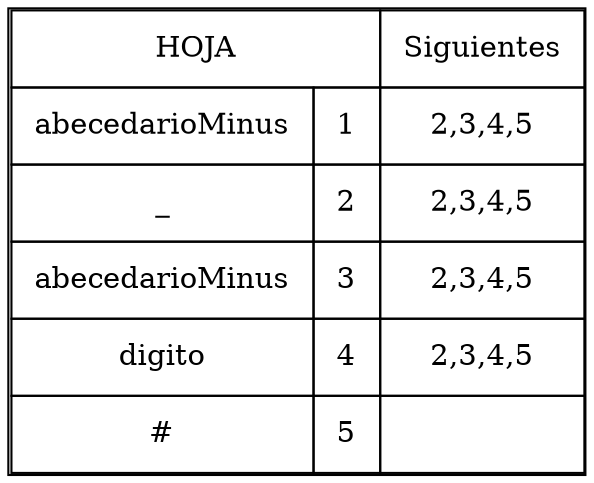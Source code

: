 digraph grafica{
rankdir=LR;
forcelabels= true;
node [shape = plain];
nodo20 [label = <<table border = '1' cellboder = '1' cellspacing='0' cellpadding='10'>
<tr>
<td COLSPAN='2'>HOJA</td>
<td>Siguientes</td>
</tr>
<tr>
<td>abecedarioMinus</td>
<td>1</td>
<td>2,3,4,5</td>
</tr>
<tr>
<td>_</td>
<td>2</td>
<td>2,3,4,5</td>
</tr>
<tr>
<td>abecedarioMinus</td>
<td>3</td>
<td>2,3,4,5</td>
</tr>
<tr>
<td>digito</td>
<td>4</td>
<td>2,3,4,5</td>
</tr>
<tr>
<td>#</td>
<td>5</td>
<td></td>
</tr>
</table>>];

}